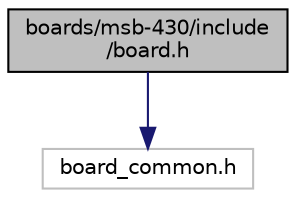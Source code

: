 digraph "boards/msb-430/include/board.h"
{
 // LATEX_PDF_SIZE
  edge [fontname="Helvetica",fontsize="10",labelfontname="Helvetica",labelfontsize="10"];
  node [fontname="Helvetica",fontsize="10",shape=record];
  Node1 [label="boards/msb-430/include\l/board.h",height=0.2,width=0.4,color="black", fillcolor="grey75", style="filled", fontcolor="black",tooltip="Central definitions for the ScatterWeb MSB-430 board."];
  Node1 -> Node2 [color="midnightblue",fontsize="10",style="solid",fontname="Helvetica"];
  Node2 [label="board_common.h",height=0.2,width=0.4,color="grey75", fillcolor="white", style="filled",tooltip=" "];
}
